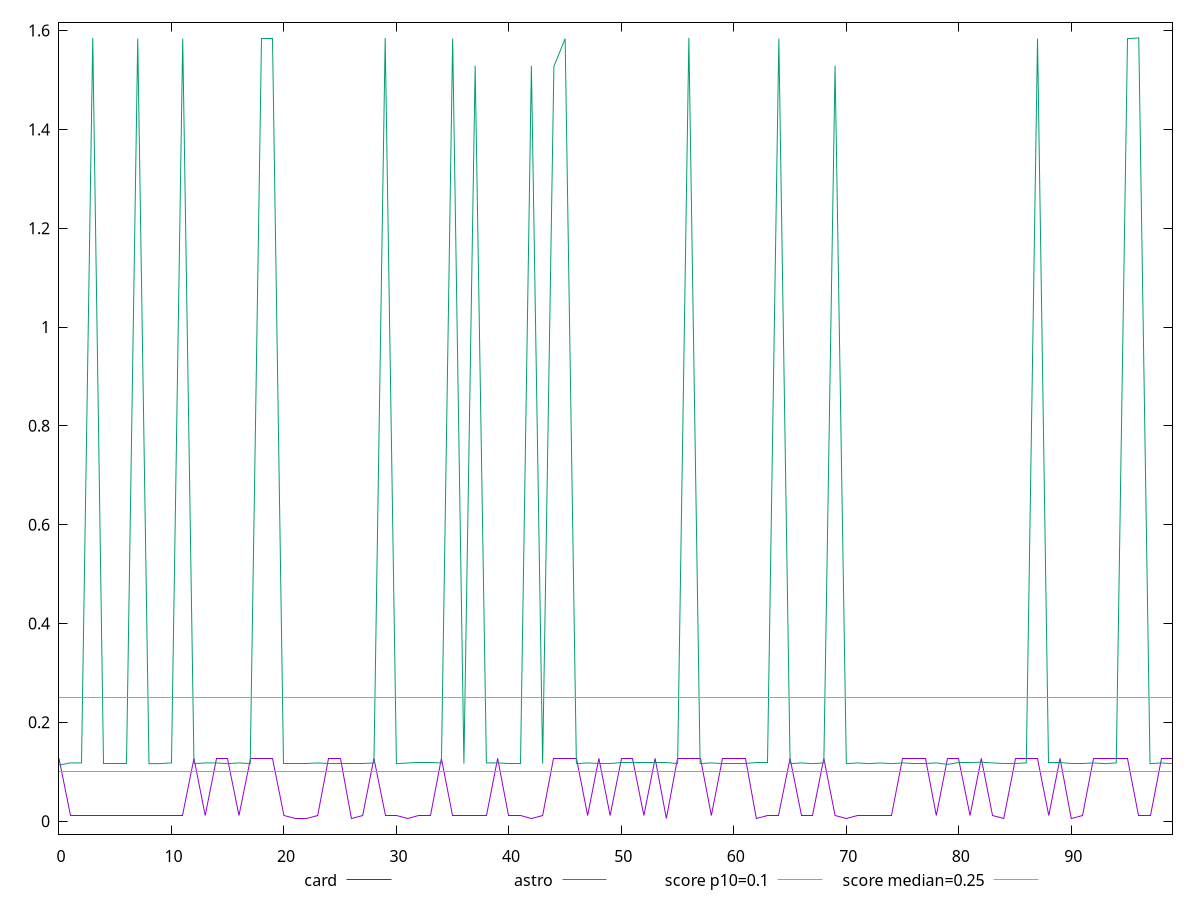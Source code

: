 reset

$card <<EOF
0 0.12706176386939155
1 0.011352840529547797
2 0.011352840529547797
3 0.011352840529547797
4 0.011352840529547797
5 0.011352840529547797
6 0.011352840529547797
7 0.011352840529547797
8 0.011352840529547797
9 0.011352840529547797
10 0.011352840529547797
11 0.011352840529547797
12 0.12706176386939155
13 0.011352840529547797
14 0.12706176386939155
15 0.12706176386939155
16 0.011352840529547797
17 0.12706176386939155
18 0.12706176386939155
19 0.12706176386939155
20 0.011352840529547797
21 0.005289688110351562
22 0.005289688110351562
23 0.011352840529547797
24 0.12706176386939155
25 0.12706176386939155
26 0.005289688110351562
27 0.011352840529547797
28 0.12706176386939155
29 0.011352840529547797
30 0.011352840529547797
31 0.005289688110351562
32 0.011352840529547797
33 0.011352840529547797
34 0.12706176386939155
35 0.011352840529547797
36 0.011352840529547797
37 0.011352840529547797
38 0.011352840529547797
39 0.12706176386939155
40 0.011352840529547797
41 0.011352840529547797
42 0.005289688110351562
43 0.011352840529547797
44 0.12706176386939155
45 0.12706176386939155
46 0.12706176386939155
47 0.011352840529547797
48 0.12706176386939155
49 0.011352840529547797
50 0.12706176386939155
51 0.12706176386939155
52 0.011352840529547797
53 0.12706176386939155
54 0.005289688110351562
55 0.12706176386939155
56 0.12706176386939155
57 0.12706176386939155
58 0.011352840529547797
59 0.12706176386939155
60 0.12706176386939155
61 0.12706176386939155
62 0.005289688110351562
63 0.011352840529547797
64 0.011352840529547797
65 0.12706176386939155
66 0.011352840529547797
67 0.011352840529547797
68 0.12706176386939155
69 0.011352840529547797
70 0.005289688110351562
71 0.011352840529547797
72 0.011352840529547797
73 0.011352840529547797
74 0.011352840529547797
75 0.12706176386939155
76 0.12706176386939155
77 0.12706176386939155
78 0.011352840529547797
79 0.12706176386939155
80 0.12706176386939155
81 0.011352840529547797
82 0.12706176386939155
83 0.011352840529547797
84 0.005289688110351562
85 0.12706176386939155
86 0.12706176386939155
87 0.12706176386939155
88 0.011352840529547797
89 0.12706176386939155
90 0.005289688110351562
91 0.011352840529547797
92 0.12706176386939155
93 0.12706176386939155
94 0.12706176386939155
95 0.12706176386939155
96 0.011352840529547797
97 0.011352840529547797
98 0.12706176386939155
99 0.12706176386939155
EOF

$astro <<EOF
0 0.113388671875
1 0.117841796875
2 0.1177978515625
3 1.585097885131836
4 0.116337890625
5 0.116337890625
6 0.116337890625
7 1.583637924194336
8 0.11630859375
9 0.116337890625
10 0.117841796875
11 1.583637924194336
12 0.116337890625
13 0.11781982421875
14 0.1177978515625
15 0.116337890625
16 0.1177978515625
17 0.116337890625
18 1.583637924194336
19 1.583637924194336
20 0.116337890625
21 0.116337890625
22 0.116337890625
23 0.1177978515625
24 0.116337890625
25 0.116337890625
26 0.116337890625
27 0.116337890625
28 0.1177978515625
29 1.5851418304443359
30 0.11630859375
31 0.1177978515625
32 0.117841796875
33 0.117841796875
34 0.1177978515625
35 1.583637924194336
36 0.116337890625
37 1.5289270782470703
38 0.1177978515625
39 0.117841796875
40 0.116337890625
41 0.116337890625
42 1.5288831329345705
43 0.116337890625
44 1.5274231719970703
45 1.583637924194336
46 0.116337890625
47 0.117841796875
48 0.116337890625
49 0.116337890625
50 0.117841796875
51 0.117841796875
52 0.1177978515625
53 0.1177978515625
54 0.1177978515625
55 0.116337890625
56 1.5851418304443359
57 0.116337890625
58 0.117841796875
59 0.116337890625
60 0.116337890625
61 0.116337890625
62 0.1177978515625
63 0.1177978515625
64 1.583637924194336
65 0.116337890625
66 0.1177978515625
67 0.116337890625
68 0.11781982421875
69 1.5289051055908205
70 0.116337890625
71 0.117841796875
72 0.116337890625
73 0.117841796875
74 0.116337890625
75 0.1177978515625
76 0.116337890625
77 0.116337890625
78 0.117841796875
79 0.11480712890625
80 0.1177978515625
81 0.1177978515625
82 0.11932861328125
83 0.1177978515625
84 0.116337890625
85 0.116337890625
86 0.117841796875
87 1.583637924194336
88 0.1177978515625
89 0.1177978515625
90 0.116337890625
91 0.116337890625
92 0.1177978515625
93 0.116337890625
94 0.1177978515625
95 1.583637924194336
96 1.5851418304443359
97 0.11630859375
98 0.1177978515625
99 0.116337890625
EOF

set key outside below
set xrange [0:99]
set yrange [-0.02630735473632813:1.6167388732910155]
set trange [-0.02630735473632813:1.6167388732910155]
set terminal svg size 640, 520 enhanced background rgb 'white'
set output "reports/report_00032_2021-02-25T10-28-15.087Z/cumulative-layout-shift/comparison/line/2_vs_3.svg"

plot $card title "card" with line, \
     $astro title "astro" with line, \
     0.1 title "score p10=0.1", \
     0.25 title "score median=0.25"

reset
